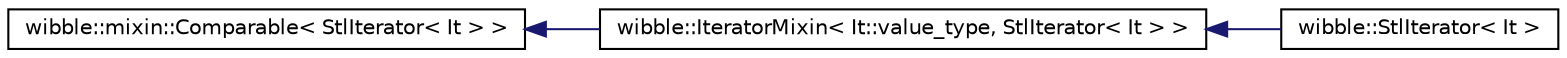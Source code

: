 digraph G
{
  edge [fontname="Helvetica",fontsize="10",labelfontname="Helvetica",labelfontsize="10"];
  node [fontname="Helvetica",fontsize="10",shape=record];
  rankdir="LR";
  Node1 [label="wibble::mixin::Comparable\< StlIterator\< It \> \>",height=0.2,width=0.4,color="black", fillcolor="white", style="filled",URL="$structwibble_1_1mixin_1_1Comparable.html"];
  Node1 -> Node2 [dir="back",color="midnightblue",fontsize="10",style="solid",fontname="Helvetica"];
  Node2 [label="wibble::IteratorMixin\< It::value_type, StlIterator\< It \> \>",height=0.2,width=0.4,color="black", fillcolor="white", style="filled",URL="$structwibble_1_1IteratorMixin.html"];
  Node2 -> Node3 [dir="back",color="midnightblue",fontsize="10",style="solid",fontname="Helvetica"];
  Node3 [label="wibble::StlIterator\< It \>",height=0.2,width=0.4,color="black", fillcolor="white", style="filled",URL="$structwibble_1_1StlIterator.html"];
}
